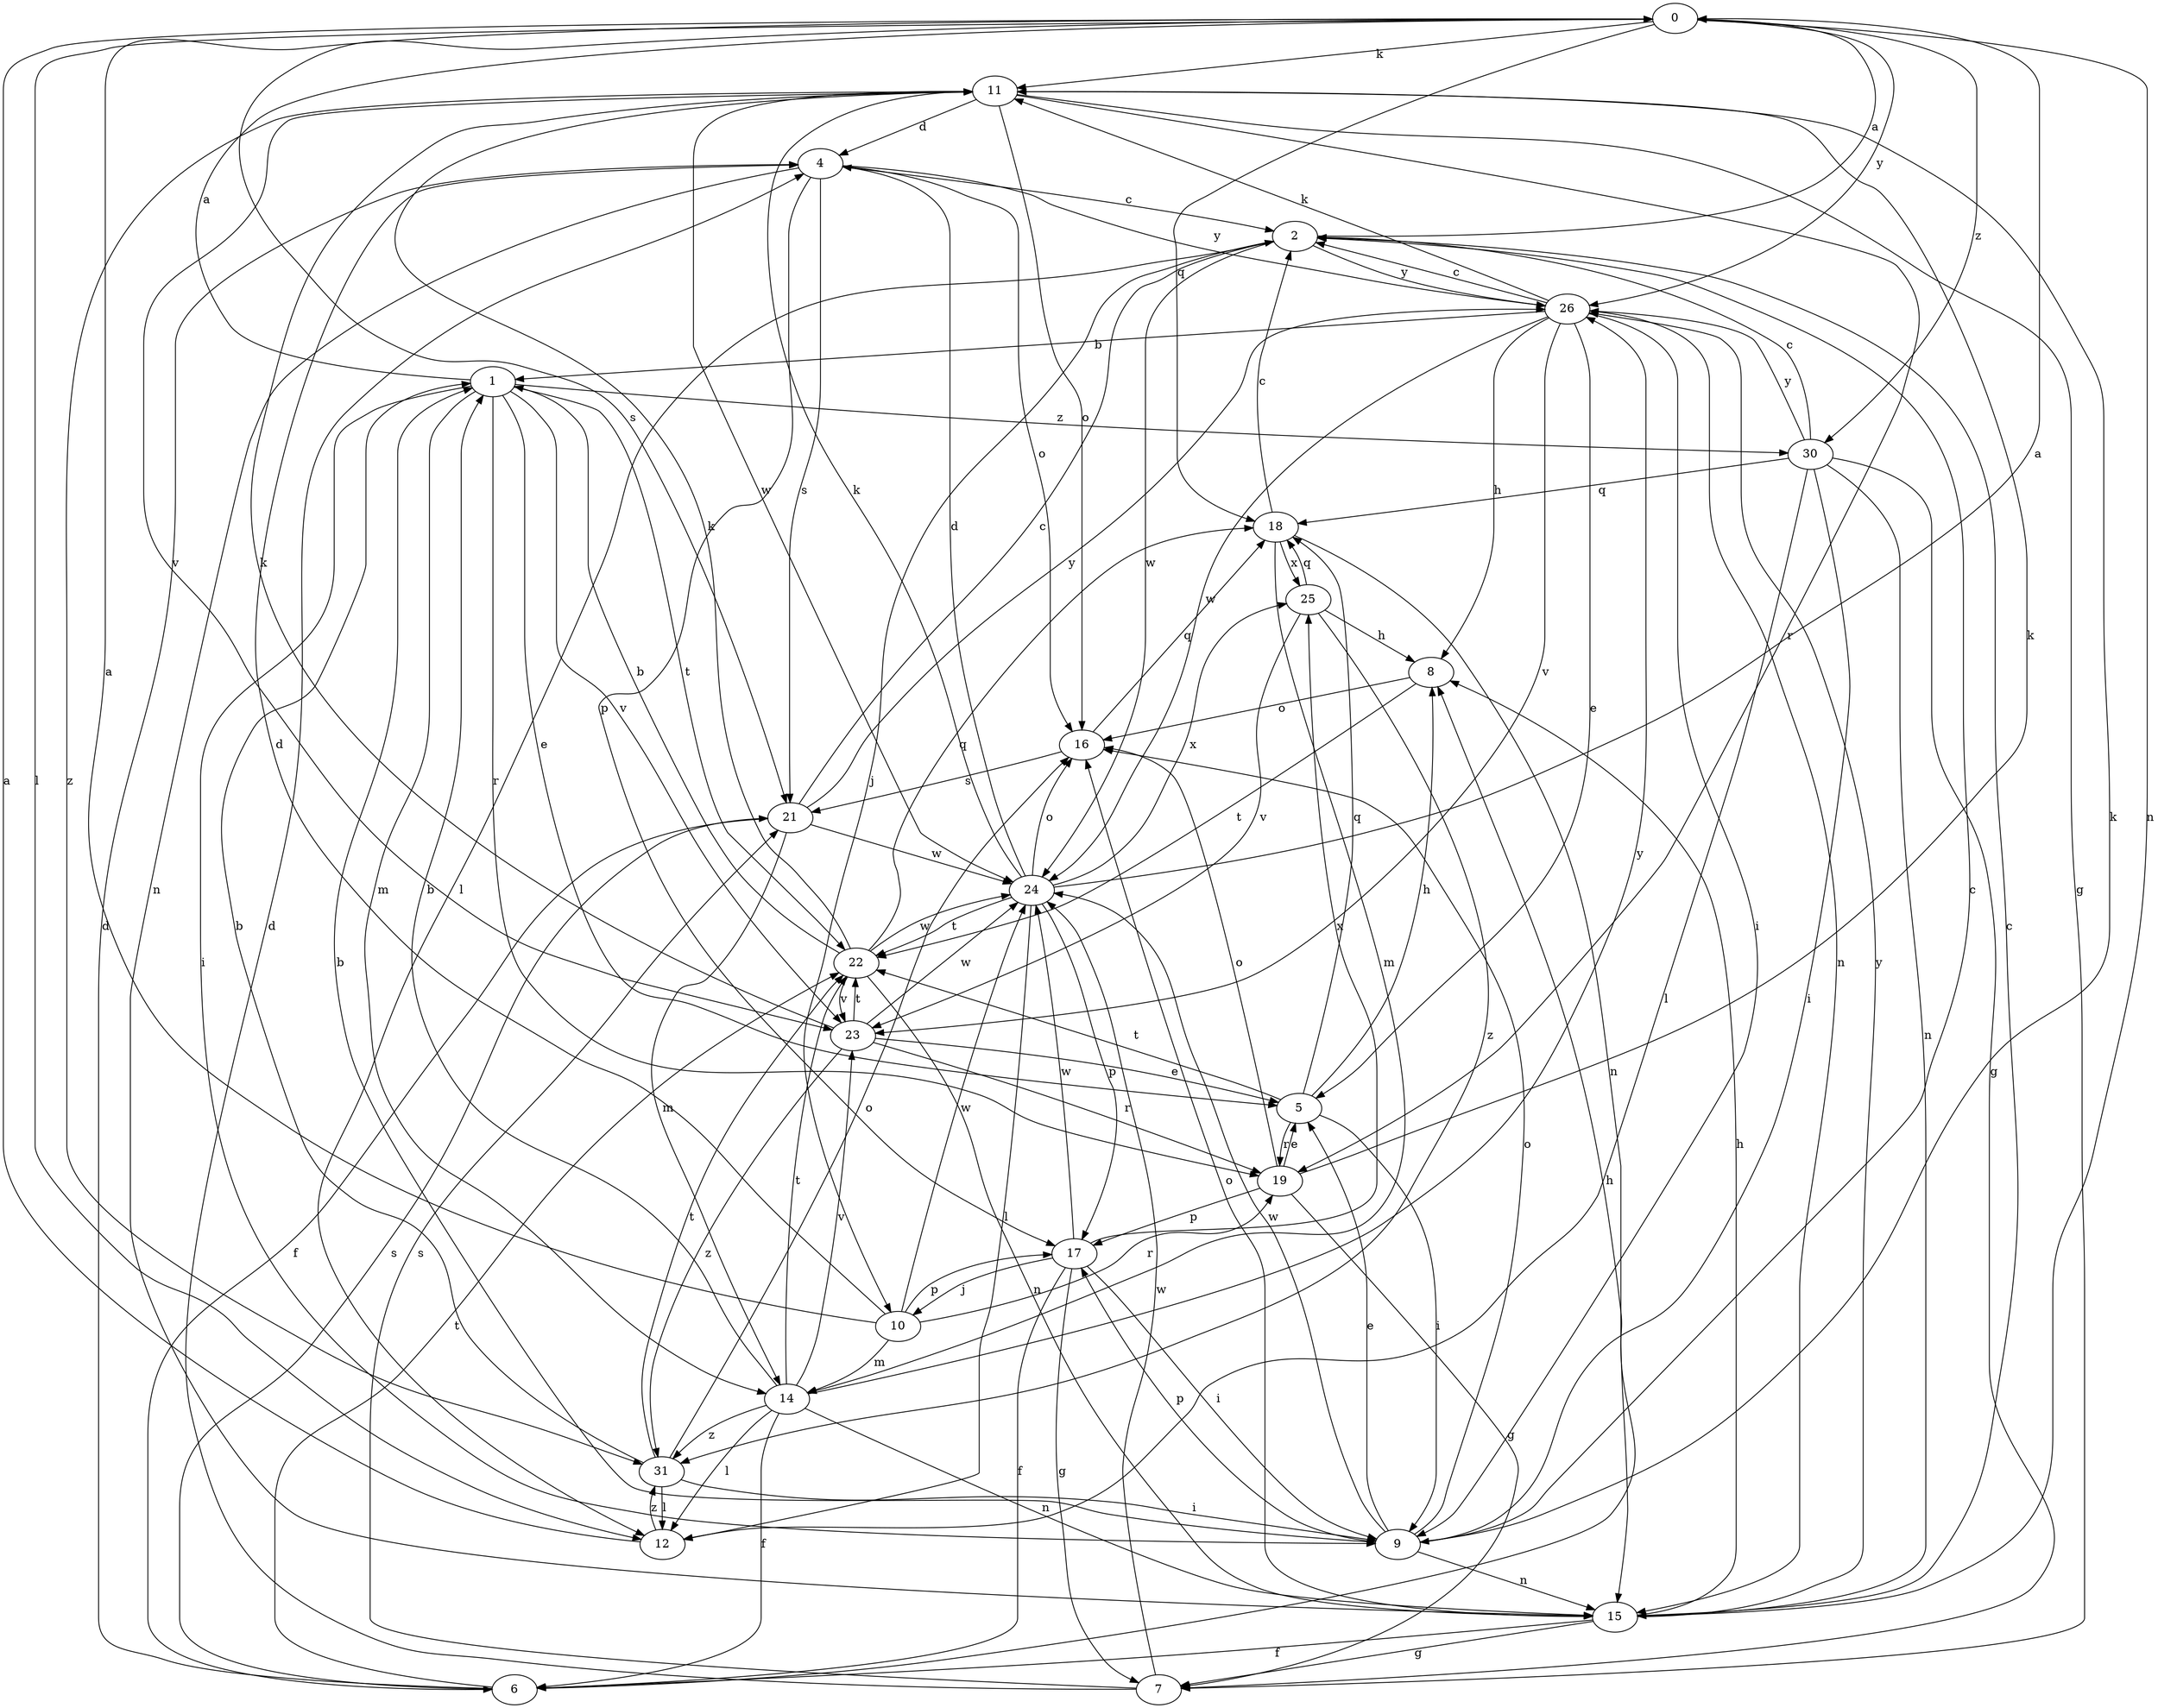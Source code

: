 strict digraph  {
0;
1;
2;
4;
5;
6;
7;
8;
9;
10;
11;
12;
14;
15;
16;
17;
18;
19;
21;
22;
23;
24;
25;
26;
30;
31;
0 -> 11  [label=k];
0 -> 12  [label=l];
0 -> 15  [label=n];
0 -> 18  [label=q];
0 -> 21  [label=s];
0 -> 26  [label=y];
0 -> 30  [label=z];
1 -> 0  [label=a];
1 -> 5  [label=e];
1 -> 9  [label=i];
1 -> 14  [label=m];
1 -> 19  [label=r];
1 -> 22  [label=t];
1 -> 23  [label=v];
1 -> 30  [label=z];
2 -> 0  [label=a];
2 -> 10  [label=j];
2 -> 12  [label=l];
2 -> 24  [label=w];
2 -> 26  [label=y];
4 -> 2  [label=c];
4 -> 15  [label=n];
4 -> 16  [label=o];
4 -> 17  [label=p];
4 -> 21  [label=s];
4 -> 26  [label=y];
5 -> 8  [label=h];
5 -> 9  [label=i];
5 -> 18  [label=q];
5 -> 19  [label=r];
5 -> 22  [label=t];
6 -> 4  [label=d];
6 -> 8  [label=h];
6 -> 21  [label=s];
6 -> 22  [label=t];
7 -> 4  [label=d];
7 -> 21  [label=s];
7 -> 24  [label=w];
8 -> 16  [label=o];
8 -> 22  [label=t];
9 -> 1  [label=b];
9 -> 2  [label=c];
9 -> 5  [label=e];
9 -> 11  [label=k];
9 -> 15  [label=n];
9 -> 16  [label=o];
9 -> 17  [label=p];
9 -> 24  [label=w];
10 -> 0  [label=a];
10 -> 4  [label=d];
10 -> 14  [label=m];
10 -> 17  [label=p];
10 -> 19  [label=r];
10 -> 24  [label=w];
11 -> 4  [label=d];
11 -> 7  [label=g];
11 -> 16  [label=o];
11 -> 19  [label=r];
11 -> 23  [label=v];
11 -> 24  [label=w];
11 -> 31  [label=z];
12 -> 0  [label=a];
12 -> 31  [label=z];
14 -> 1  [label=b];
14 -> 6  [label=f];
14 -> 12  [label=l];
14 -> 15  [label=n];
14 -> 22  [label=t];
14 -> 23  [label=v];
14 -> 26  [label=y];
14 -> 31  [label=z];
15 -> 2  [label=c];
15 -> 6  [label=f];
15 -> 7  [label=g];
15 -> 8  [label=h];
15 -> 16  [label=o];
15 -> 26  [label=y];
16 -> 18  [label=q];
16 -> 21  [label=s];
17 -> 6  [label=f];
17 -> 7  [label=g];
17 -> 9  [label=i];
17 -> 10  [label=j];
17 -> 24  [label=w];
17 -> 25  [label=x];
18 -> 2  [label=c];
18 -> 14  [label=m];
18 -> 15  [label=n];
18 -> 25  [label=x];
19 -> 5  [label=e];
19 -> 7  [label=g];
19 -> 11  [label=k];
19 -> 16  [label=o];
19 -> 17  [label=p];
21 -> 2  [label=c];
21 -> 6  [label=f];
21 -> 14  [label=m];
21 -> 24  [label=w];
21 -> 26  [label=y];
22 -> 1  [label=b];
22 -> 11  [label=k];
22 -> 15  [label=n];
22 -> 18  [label=q];
22 -> 23  [label=v];
22 -> 24  [label=w];
23 -> 5  [label=e];
23 -> 11  [label=k];
23 -> 19  [label=r];
23 -> 22  [label=t];
23 -> 24  [label=w];
23 -> 31  [label=z];
24 -> 0  [label=a];
24 -> 4  [label=d];
24 -> 11  [label=k];
24 -> 12  [label=l];
24 -> 16  [label=o];
24 -> 17  [label=p];
24 -> 22  [label=t];
24 -> 25  [label=x];
25 -> 8  [label=h];
25 -> 18  [label=q];
25 -> 23  [label=v];
25 -> 31  [label=z];
26 -> 1  [label=b];
26 -> 2  [label=c];
26 -> 5  [label=e];
26 -> 8  [label=h];
26 -> 9  [label=i];
26 -> 11  [label=k];
26 -> 15  [label=n];
26 -> 23  [label=v];
26 -> 24  [label=w];
30 -> 2  [label=c];
30 -> 7  [label=g];
30 -> 9  [label=i];
30 -> 12  [label=l];
30 -> 15  [label=n];
30 -> 18  [label=q];
30 -> 26  [label=y];
31 -> 1  [label=b];
31 -> 9  [label=i];
31 -> 12  [label=l];
31 -> 16  [label=o];
31 -> 22  [label=t];
}
